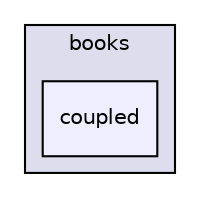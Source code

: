 digraph "vorbis/libvorbis-1.3.3/lib/books/coupled" {
  compound=true
  node [ fontsize="10", fontname="Helvetica"];
  edge [ labelfontsize="10", labelfontname="Helvetica"];
  subgraph clusterdir_e7fda0f9be040d140fd5a611834ab82f {
    graph [ bgcolor="#ddddee", pencolor="black", label="books" fontname="Helvetica", fontsize="10", URL="dir_e7fda0f9be040d140fd5a611834ab82f.html"]
  dir_a98e66b285a13b335a099f7a7190d59e [shape=box, label="coupled", style="filled", fillcolor="#eeeeff", pencolor="black", URL="dir_a98e66b285a13b335a099f7a7190d59e.html"];
  }
}
